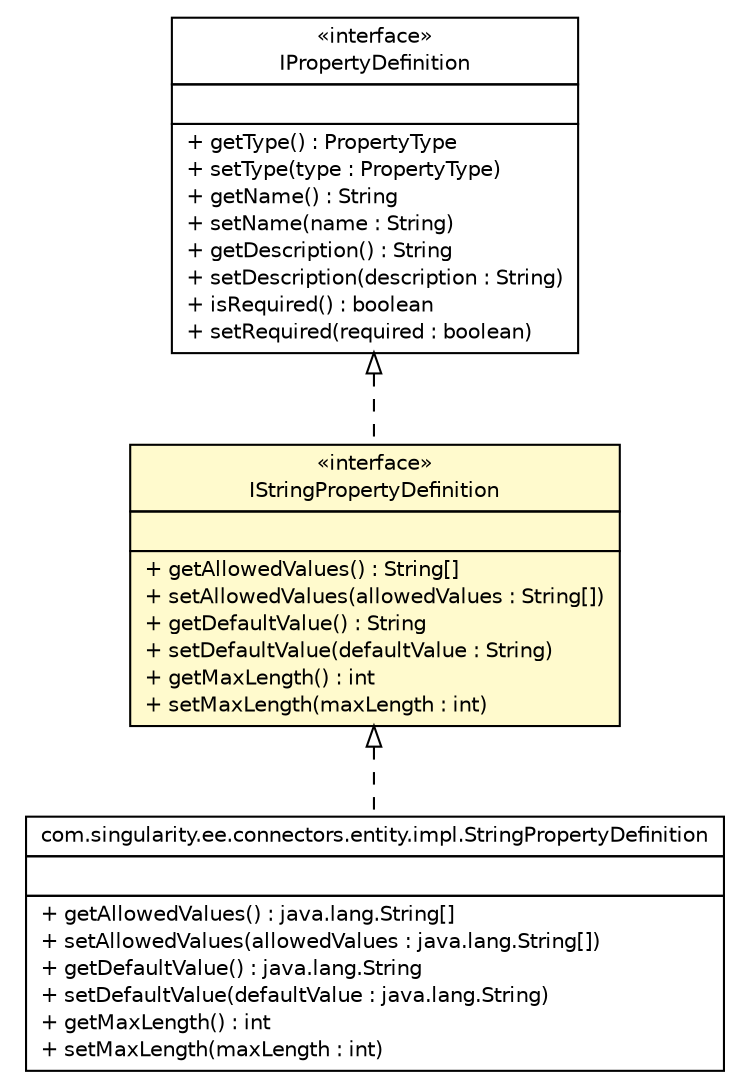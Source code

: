 #!/usr/local/bin/dot
#
# Class diagram 
# Generated by UMLGraph version 5.4 (http://www.umlgraph.org/)
#

digraph G {
	edge [fontname="Helvetica",fontsize=10,labelfontname="Helvetica",labelfontsize=10];
	node [fontname="Helvetica",fontsize=10,shape=plaintext];
	nodesep=0.25;
	ranksep=0.5;
	// com.singularity.ee.connectors.entity.api.IPropertyDefinition
	c1292 [label=<<table title="com.singularity.ee.connectors.entity.api.IPropertyDefinition" border="0" cellborder="1" cellspacing="0" cellpadding="2" port="p" href="./IPropertyDefinition.html">
		<tr><td><table border="0" cellspacing="0" cellpadding="1">
<tr><td align="center" balign="center"> &#171;interface&#187; </td></tr>
<tr><td align="center" balign="center"> IPropertyDefinition </td></tr>
		</table></td></tr>
		<tr><td><table border="0" cellspacing="0" cellpadding="1">
<tr><td align="left" balign="left">  </td></tr>
		</table></td></tr>
		<tr><td><table border="0" cellspacing="0" cellpadding="1">
<tr><td align="left" balign="left"> + getType() : PropertyType </td></tr>
<tr><td align="left" balign="left"> + setType(type : PropertyType) </td></tr>
<tr><td align="left" balign="left"> + getName() : String </td></tr>
<tr><td align="left" balign="left"> + setName(name : String) </td></tr>
<tr><td align="left" balign="left"> + getDescription() : String </td></tr>
<tr><td align="left" balign="left"> + setDescription(description : String) </td></tr>
<tr><td align="left" balign="left"> + isRequired() : boolean </td></tr>
<tr><td align="left" balign="left"> + setRequired(required : boolean) </td></tr>
		</table></td></tr>
		</table>>, URL="./IPropertyDefinition.html", fontname="Helvetica", fontcolor="black", fontsize=10.0];
	// com.singularity.ee.connectors.entity.api.IStringPropertyDefinition
	c1294 [label=<<table title="com.singularity.ee.connectors.entity.api.IStringPropertyDefinition" border="0" cellborder="1" cellspacing="0" cellpadding="2" port="p" bgcolor="lemonChiffon" href="./IStringPropertyDefinition.html">
		<tr><td><table border="0" cellspacing="0" cellpadding="1">
<tr><td align="center" balign="center"> &#171;interface&#187; </td></tr>
<tr><td align="center" balign="center"> IStringPropertyDefinition </td></tr>
		</table></td></tr>
		<tr><td><table border="0" cellspacing="0" cellpadding="1">
<tr><td align="left" balign="left">  </td></tr>
		</table></td></tr>
		<tr><td><table border="0" cellspacing="0" cellpadding="1">
<tr><td align="left" balign="left"> + getAllowedValues() : String[] </td></tr>
<tr><td align="left" balign="left"> + setAllowedValues(allowedValues : String[]) </td></tr>
<tr><td align="left" balign="left"> + getDefaultValue() : String </td></tr>
<tr><td align="left" balign="left"> + setDefaultValue(defaultValue : String) </td></tr>
<tr><td align="left" balign="left"> + getMaxLength() : int </td></tr>
<tr><td align="left" balign="left"> + setMaxLength(maxLength : int) </td></tr>
		</table></td></tr>
		</table>>, URL="./IStringPropertyDefinition.html", fontname="Helvetica", fontcolor="black", fontsize=10.0];
	// com.singularity.ee.connectors.entity.impl.StringPropertyDefinition
	c1314 [label=<<table title="com.singularity.ee.connectors.entity.impl.StringPropertyDefinition" border="0" cellborder="1" cellspacing="0" cellpadding="2" port="p" href="../impl/StringPropertyDefinition.html">
		<tr><td><table border="0" cellspacing="0" cellpadding="1">
<tr><td align="center" balign="center"> com.singularity.ee.connectors.entity.impl.StringPropertyDefinition </td></tr>
		</table></td></tr>
		<tr><td><table border="0" cellspacing="0" cellpadding="1">
<tr><td align="left" balign="left">  </td></tr>
		</table></td></tr>
		<tr><td><table border="0" cellspacing="0" cellpadding="1">
<tr><td align="left" balign="left"> + getAllowedValues() : java.lang.String[] </td></tr>
<tr><td align="left" balign="left"> + setAllowedValues(allowedValues : java.lang.String[]) </td></tr>
<tr><td align="left" balign="left"> + getDefaultValue() : java.lang.String </td></tr>
<tr><td align="left" balign="left"> + setDefaultValue(defaultValue : java.lang.String) </td></tr>
<tr><td align="left" balign="left"> + getMaxLength() : int </td></tr>
<tr><td align="left" balign="left"> + setMaxLength(maxLength : int) </td></tr>
		</table></td></tr>
		</table>>, URL="../impl/StringPropertyDefinition.html", fontname="Helvetica", fontcolor="black", fontsize=10.0];
	//com.singularity.ee.connectors.entity.api.IStringPropertyDefinition implements com.singularity.ee.connectors.entity.api.IPropertyDefinition
	c1292:p -> c1294:p [dir=back,arrowtail=empty,style=dashed];
	//com.singularity.ee.connectors.entity.impl.StringPropertyDefinition implements com.singularity.ee.connectors.entity.api.IStringPropertyDefinition
	c1294:p -> c1314:p [dir=back,arrowtail=empty,style=dashed];
}


